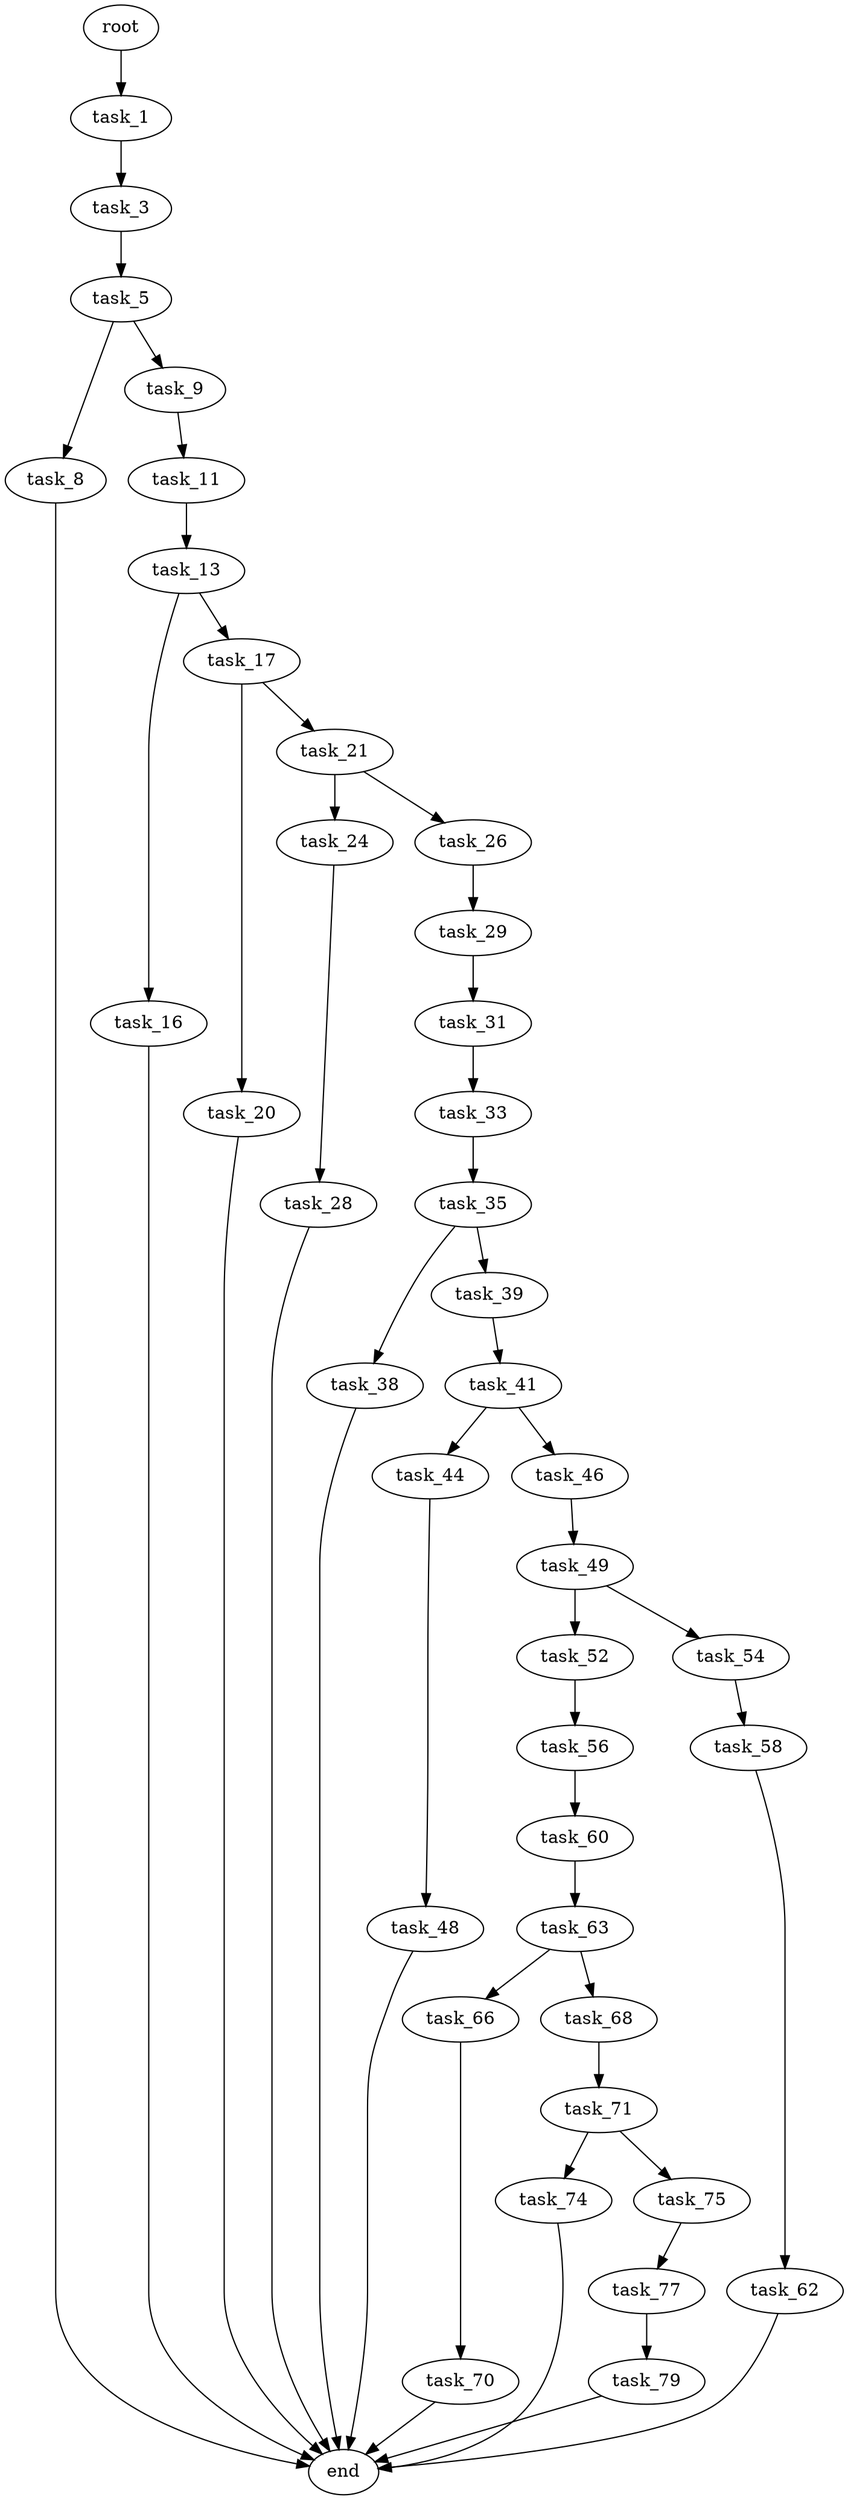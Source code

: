 digraph G {
  root [size="0.000000"];
  task_1 [size="368293445632.000000"];
  task_3 [size="1073741824000.000000"];
  task_5 [size="28991029248.000000"];
  task_8 [size="167173415274.000000"];
  task_9 [size="782757789696.000000"];
  end [size="0.000000"];
  task_11 [size="12542804074.000000"];
  task_13 [size="29669355538.000000"];
  task_16 [size="782757789696.000000"];
  task_17 [size="4714705828.000000"];
  task_20 [size="13323350022.000000"];
  task_21 [size="73365074567.000000"];
  task_24 [size="31962474232.000000"];
  task_26 [size="368293445632.000000"];
  task_28 [size="1073741824000.000000"];
  task_29 [size="1073741824000.000000"];
  task_31 [size="68719476736.000000"];
  task_33 [size="787473830887.000000"];
  task_35 [size="119289544860.000000"];
  task_38 [size="26389783310.000000"];
  task_39 [size="9030078648.000000"];
  task_41 [size="4358002006.000000"];
  task_44 [size="7905469663.000000"];
  task_46 [size="169467915084.000000"];
  task_48 [size="8234665467.000000"];
  task_49 [size="26903299988.000000"];
  task_52 [size="764164494288.000000"];
  task_54 [size="68719476736.000000"];
  task_56 [size="109893034822.000000"];
  task_58 [size="11718449719.000000"];
  task_60 [size="68719476736.000000"];
  task_62 [size="134217728000.000000"];
  task_63 [size="368293445632.000000"];
  task_66 [size="2129076488.000000"];
  task_68 [size="231928233984.000000"];
  task_70 [size="8589934592.000000"];
  task_71 [size="93435449727.000000"];
  task_74 [size="782757789696.000000"];
  task_75 [size="11560083020.000000"];
  task_77 [size="422029752279.000000"];
  task_79 [size="3389500969.000000"];

  root -> task_1 [size="1.000000"];
  task_1 -> task_3 [size="411041792.000000"];
  task_3 -> task_5 [size="838860800.000000"];
  task_5 -> task_8 [size="75497472.000000"];
  task_5 -> task_9 [size="75497472.000000"];
  task_8 -> end [size="1.000000"];
  task_9 -> task_11 [size="679477248.000000"];
  task_11 -> task_13 [size="301989888.000000"];
  task_13 -> task_16 [size="536870912.000000"];
  task_13 -> task_17 [size="536870912.000000"];
  task_16 -> end [size="1.000000"];
  task_17 -> task_20 [size="75497472.000000"];
  task_17 -> task_21 [size="75497472.000000"];
  task_20 -> end [size="1.000000"];
  task_21 -> task_24 [size="209715200.000000"];
  task_21 -> task_26 [size="209715200.000000"];
  task_24 -> task_28 [size="679477248.000000"];
  task_26 -> task_29 [size="411041792.000000"];
  task_28 -> end [size="1.000000"];
  task_29 -> task_31 [size="838860800.000000"];
  task_31 -> task_33 [size="134217728.000000"];
  task_33 -> task_35 [size="838860800.000000"];
  task_35 -> task_38 [size="134217728.000000"];
  task_35 -> task_39 [size="134217728.000000"];
  task_38 -> end [size="1.000000"];
  task_39 -> task_41 [size="209715200.000000"];
  task_41 -> task_44 [size="75497472.000000"];
  task_41 -> task_46 [size="75497472.000000"];
  task_44 -> task_48 [size="411041792.000000"];
  task_46 -> task_49 [size="536870912.000000"];
  task_48 -> end [size="1.000000"];
  task_49 -> task_52 [size="838860800.000000"];
  task_49 -> task_54 [size="838860800.000000"];
  task_52 -> task_56 [size="536870912.000000"];
  task_54 -> task_58 [size="134217728.000000"];
  task_56 -> task_60 [size="75497472.000000"];
  task_58 -> task_62 [size="209715200.000000"];
  task_60 -> task_63 [size="134217728.000000"];
  task_62 -> end [size="1.000000"];
  task_63 -> task_66 [size="411041792.000000"];
  task_63 -> task_68 [size="411041792.000000"];
  task_66 -> task_70 [size="33554432.000000"];
  task_68 -> task_71 [size="301989888.000000"];
  task_70 -> end [size="1.000000"];
  task_71 -> task_74 [size="301989888.000000"];
  task_71 -> task_75 [size="301989888.000000"];
  task_74 -> end [size="1.000000"];
  task_75 -> task_77 [size="411041792.000000"];
  task_77 -> task_79 [size="679477248.000000"];
  task_79 -> end [size="1.000000"];
}
